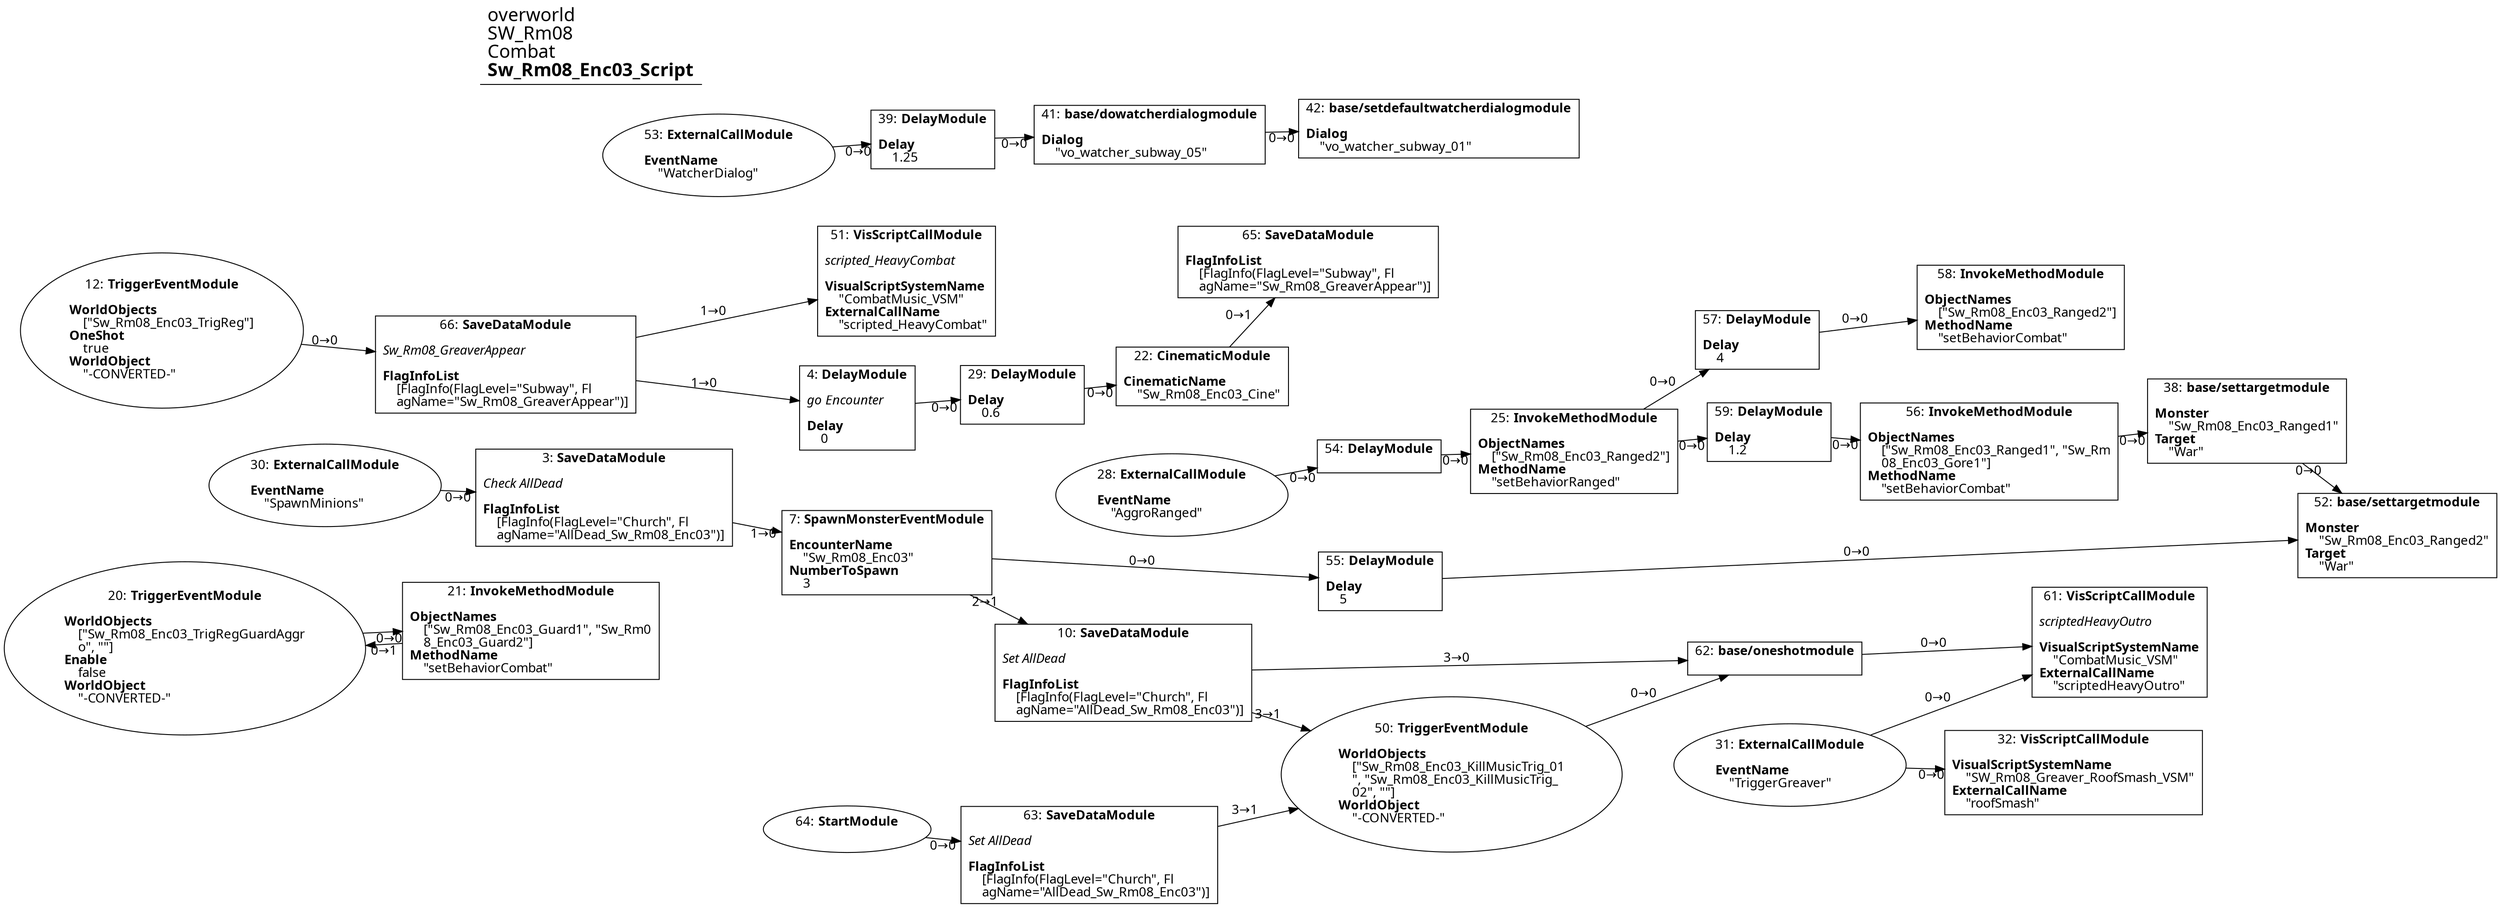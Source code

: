 digraph {
    layout = fdp;
    overlap = prism;
    sep = "+16";
    splines = spline;

    node [ shape = box ];

    graph [ fontname = "Segoe UI" ];
    node [ fontname = "Segoe UI" ];
    edge [ fontname = "Segoe UI" ];

    3 [ label = <3: <b>SaveDataModule</b><br/><br/><i>Check AllDead<br align="left"/></i><br align="left"/><b>FlagInfoList</b><br align="left"/>    [FlagInfo(FlagLevel=&quot;Church&quot;, Fl<br align="left"/>    agName=&quot;AllDead_Sw_Rm08_Enc03&quot;)]<br align="left"/>> ];
    3 [ pos = "0.87600005,-0.105000004!" ];
    3 -> 7 [ label = "1→0" ];

    4 [ label = <4: <b>DelayModule</b><br/><br/><i>go Encounter<br align="left"/></i><br align="left"/><b>Delay</b><br align="left"/>    0<br align="left"/>> ];
    4 [ pos = "0.84700006,0.303!" ];
    4 -> 29 [ label = "0→0" ];

    7 [ label = <7: <b>SpawnMonsterEventModule</b><br/><br/><b>EncounterName</b><br align="left"/>    &quot;Sw_Rm08_Enc03&quot;<br align="left"/><b>NumberToSpawn</b><br align="left"/>    3<br align="left"/>> ];
    7 [ pos = "1.1370001,-0.128!" ];
    7 -> 10 [ label = "2→1" ];
    7 -> 55 [ label = "0→0" ];

    10 [ label = <10: <b>SaveDataModule</b><br/><br/><i>Set AllDead<br align="left"/></i><br align="left"/><b>FlagInfoList</b><br align="left"/>    [FlagInfo(FlagLevel=&quot;Church&quot;, Fl<br align="left"/>    agName=&quot;AllDead_Sw_Rm08_Enc03&quot;)]<br align="left"/>> ];
    10 [ pos = "1.501,-0.256!" ];
    10 -> 50 [ label = "3→1" ];
    10 -> 62 [ label = "3→0" ];

    12 [ label = <12: <b>TriggerEventModule</b><br/><br/><b>WorldObjects</b><br align="left"/>    [&quot;Sw_Rm08_Enc03_TrigReg&quot;]<br align="left"/><b>OneShot</b><br align="left"/>    true<br align="left"/><b>WorldObject</b><br align="left"/>    &quot;-CONVERTED-&quot;<br align="left"/>> ];
    12 [ shape = oval ]
    12 [ pos = "0.363,0.326!" ];
    12 -> 66 [ label = "0→0" ];

    20 [ label = <20: <b>TriggerEventModule</b><br/><br/><b>WorldObjects</b><br align="left"/>    [&quot;Sw_Rm08_Enc03_TrigRegGuardAggr<br align="left"/>    o&quot;, &quot;&quot;]<br align="left"/><b>Enable</b><br align="left"/>    false<br align="left"/><b>WorldObject</b><br align="left"/>    &quot;-CONVERTED-&quot;<br align="left"/>> ];
    20 [ shape = oval ]
    20 [ pos = "0.363,-0.31300002!" ];
    20 -> 21 [ label = "0→0" ];

    21 [ label = <21: <b>InvokeMethodModule</b><br/><br/><b>ObjectNames</b><br align="left"/>    [&quot;Sw_Rm08_Enc03_Guard1&quot;, &quot;Sw_Rm0<br align="left"/>    8_Enc03_Guard2&quot;]<br align="left"/><b>MethodName</b><br align="left"/>    &quot;setBehaviorCombat&quot;<br align="left"/>> ];
    21 [ pos = "0.628,-0.314!" ];
    21 -> 20 [ label = "0→1" ];

    22 [ label = <22: <b>CinematicModule</b><br/><br/><b>CinematicName</b><br align="left"/>    &quot;Sw_Rm08_Enc03_Cine&quot;<br align="left"/>> ];
    22 [ pos = "1.2080001,0.303!" ];
    22 -> 65 [ label = "0→1" ];

    25 [ label = <25: <b>InvokeMethodModule</b><br/><br/><b>ObjectNames</b><br align="left"/>    [&quot;Sw_Rm08_Enc03_Ranged2&quot;]<br align="left"/><b>MethodName</b><br align="left"/>    &quot;setBehaviorRanged&quot;<br align="left"/>> ];
    25 [ pos = "1.937,0.053000003!" ];
    25 -> 57 [ label = "0→0" ];
    25 -> 59 [ label = "0→0" ];

    28 [ label = <28: <b>ExternalCallModule</b><br/><br/><b>EventName</b><br align="left"/>    &quot;AggroRanged&quot;<br align="left"/>> ];
    28 [ shape = oval ]
    28 [ pos = "1.5250001,0.053000003!" ];
    28 -> 54 [ label = "0→0" ];

    29 [ label = <29: <b>DelayModule</b><br/><br/><b>Delay</b><br align="left"/>    0.6<br align="left"/>> ];
    29 [ pos = "1.0530001,0.303!" ];
    29 -> 22 [ label = "0→0" ];

    30 [ label = <30: <b>ExternalCallModule</b><br/><br/><b>EventName</b><br align="left"/>    &quot;SpawnMinions&quot;<br align="left"/>> ];
    30 [ shape = oval ]
    30 [ pos = "0.597,-0.105000004!" ];
    30 -> 3 [ label = "0→0" ];

    31 [ label = <31: <b>ExternalCallModule</b><br/><br/><b>EventName</b><br align="left"/>    &quot;TriggerGreaver&quot;<br align="left"/>> ];
    31 [ shape = oval ]
    31 [ pos = "2.226,-0.41200003!" ];
    31 -> 32 [ label = "0→0" ];
    31 -> 61 [ label = "0→0" ];

    32 [ label = <32: <b>VisScriptCallModule</b><br/><br/><b>VisualScriptSystemName</b><br align="left"/>    &quot;SW_Rm08_Greaver_RoofSmash_VSM&quot;<br align="left"/><b>ExternalCallName</b><br align="left"/>    &quot;roofSmash&quot;<br align="left"/>> ];
    32 [ pos = "2.4970002,-0.41200003!" ];

    38 [ label = <38: <b>base/settargetmodule</b><br/><br/><b>Monster</b><br align="left"/>    &quot;Sw_Rm08_Enc03_Ranged1&quot;<br align="left"/><b>Target</b><br align="left"/>    &quot;War&quot;<br align="left"/>> ];
    38 [ pos = "2.5560002,0.053000003!" ];
    38 -> 52 [ label = "0→0" ];

    39 [ label = <39: <b>DelayModule</b><br/><br/><b>Delay</b><br align="left"/>    1.25<br align="left"/>> ];
    39 [ pos = "0.596,0.78800005!" ];
    39 -> 41 [ label = "0→0" ];

    41 [ label = <41: <b>base/dowatcherdialogmodule</b><br/><br/><b>Dialog</b><br align="left"/>    &quot;vo_watcher_subway_05&quot;<br align="left"/>> ];
    41 [ pos = "0.74500006,0.78800005!" ];
    41 -> 42 [ label = "0→0" ];

    42 [ label = <42: <b>base/setdefaultwatcherdialogmodule</b><br/><br/><b>Dialog</b><br align="left"/>    &quot;vo_watcher_subway_01&quot;<br align="left"/>> ];
    42 [ pos = "1.0200001,0.78800005!" ];

    50 [ label = <50: <b>TriggerEventModule</b><br/><br/><b>WorldObjects</b><br align="left"/>    [&quot;Sw_Rm08_Enc03_KillMusicTrig_01<br align="left"/>    &quot;, &quot;Sw_Rm08_Enc03_KillMusicTrig_<br align="left"/>    02&quot;, &quot;&quot;]<br align="left"/><b>WorldObject</b><br align="left"/>    &quot;-CONVERTED-&quot;<br align="left"/>> ];
    50 [ shape = oval ]
    50 [ pos = "1.7680001,-0.374!" ];
    50 -> 62 [ label = "0→0" ];

    51 [ label = <51: <b>VisScriptCallModule</b><br/><br/><i>scripted_HeavyCombat<br align="left"/></i><br align="left"/><b>VisualScriptSystemName</b><br align="left"/>    &quot;CombatMusic_VSM&quot;<br align="left"/><b>ExternalCallName</b><br align="left"/>    &quot;scripted_HeavyCombat&quot;<br align="left"/>> ];
    51 [ pos = "0.84700006,0.46100003!" ];

    52 [ label = <52: <b>base/settargetmodule</b><br/><br/><b>Monster</b><br align="left"/>    &quot;Sw_Rm08_Enc03_Ranged2&quot;<br align="left"/><b>Target</b><br align="left"/>    &quot;War&quot;<br align="left"/>> ];
    52 [ pos = "2.809,-0.12900001!" ];

    53 [ label = <53: <b>ExternalCallModule</b><br/><br/><b>EventName</b><br align="left"/>    &quot;WatcherDialog&quot;<br align="left"/>> ];
    53 [ shape = oval ]
    53 [ pos = "0.35000002,0.78800005!" ];
    53 -> 39 [ label = "0→0" ];

    54 [ label = <54: <b>DelayModule</b><br/><br/>> ];
    54 [ pos = "1.7680001,0.053000003!" ];
    54 -> 25 [ label = "0→0" ];

    55 [ label = <55: <b>DelayModule</b><br/><br/><b>Delay</b><br align="left"/>    5<br align="left"/>> ];
    55 [ pos = "1.769,-0.128!" ];
    55 -> 52 [ label = "0→0" ];

    56 [ label = <56: <b>InvokeMethodModule</b><br/><br/><b>ObjectNames</b><br align="left"/>    [&quot;Sw_Rm08_Enc03_Ranged1&quot;, &quot;Sw_Rm<br align="left"/>    08_Enc03_Gore1&quot;]<br align="left"/><b>MethodName</b><br align="left"/>    &quot;setBehaviorCombat&quot;<br align="left"/>> ];
    56 [ pos = "2.3530002,0.053000003!" ];
    56 -> 38 [ label = "0→0" ];

    57 [ label = <57: <b>DelayModule</b><br/><br/><b>Delay</b><br align="left"/>    4<br align="left"/>> ];
    57 [ pos = "2.1880002,0.24400002!" ];
    57 -> 58 [ label = "0→0" ];

    58 [ label = <58: <b>InvokeMethodModule</b><br/><br/><b>ObjectNames</b><br align="left"/>    [&quot;Sw_Rm08_Enc03_Ranged2&quot;]<br align="left"/><b>MethodName</b><br align="left"/>    &quot;setBehaviorCombat&quot;<br align="left"/>> ];
    58 [ pos = "2.352,0.24400002!" ];

    59 [ label = <59: <b>DelayModule</b><br/><br/><b>Delay</b><br align="left"/>    1.2<br align="left"/>> ];
    59 [ pos = "2.1850002,0.053000003!" ];
    59 -> 56 [ label = "0→0" ];

    61 [ label = <61: <b>VisScriptCallModule</b><br/><br/><i>scriptedHeavyOutro<br align="left"/></i><br align="left"/><b>VisualScriptSystemName</b><br align="left"/>    &quot;CombatMusic_VSM&quot;<br align="left"/><b>ExternalCallName</b><br align="left"/>    &quot;scriptedHeavyOutro&quot;<br align="left"/>> ];
    61 [ pos = "2.519,-0.30200002!" ];

    62 [ label = <62: <b>base/oneshotmodule</b><br/><br/>> ];
    62 [ pos = "2.127,-0.30200002!" ];
    62 -> 61 [ label = "0→0" ];

    63 [ label = <63: <b>SaveDataModule</b><br/><br/><i>Set AllDead<br align="left"/></i><br align="left"/><b>FlagInfoList</b><br align="left"/>    [FlagInfo(FlagLevel=&quot;Church&quot;, Fl<br align="left"/>    agName=&quot;AllDead_Sw_Rm08_Enc03&quot;)]<br align="left"/>> ];
    63 [ pos = "1.501,-0.44700003!" ];
    63 -> 50 [ label = "3→1" ];

    64 [ label = <64: <b>StartModule</b><br/><br/>> ];
    64 [ shape = oval ]
    64 [ pos = "1.3230001,-0.44700003!" ];
    64 -> 63 [ label = "0→0" ];

    65 [ label = <65: <b>SaveDataModule</b><br/><br/><b>FlagInfoList</b><br align="left"/>    [FlagInfo(FlagLevel=&quot;Subway&quot;, Fl<br align="left"/>    agName=&quot;Sw_Rm08_GreaverAppear&quot;)]<br align="left"/>> ];
    65 [ pos = "1.4080001,0.505!" ];

    66 [ label = <66: <b>SaveDataModule</b><br/><br/><i>Sw_Rm08_GreaverAppear<br align="left"/></i><br align="left"/><b>FlagInfoList</b><br align="left"/>    [FlagInfo(FlagLevel=&quot;Subway&quot;, Fl<br align="left"/>    agName=&quot;Sw_Rm08_GreaverAppear&quot;)]<br align="left"/>> ];
    66 [ pos = "0.60800004,0.326!" ];
    66 -> 51 [ label = "1→0" ];
    66 -> 4 [ label = "1→0" ];

    title [ pos = "0.349,0.78900003!" ];
    title [ shape = underline ];
    title [ label = <<font point-size="20">overworld<br align="left"/>SW_Rm08<br align="left"/>Combat<br align="left"/><b>Sw_Rm08_Enc03_Script</b><br align="left"/></font>> ];
}
